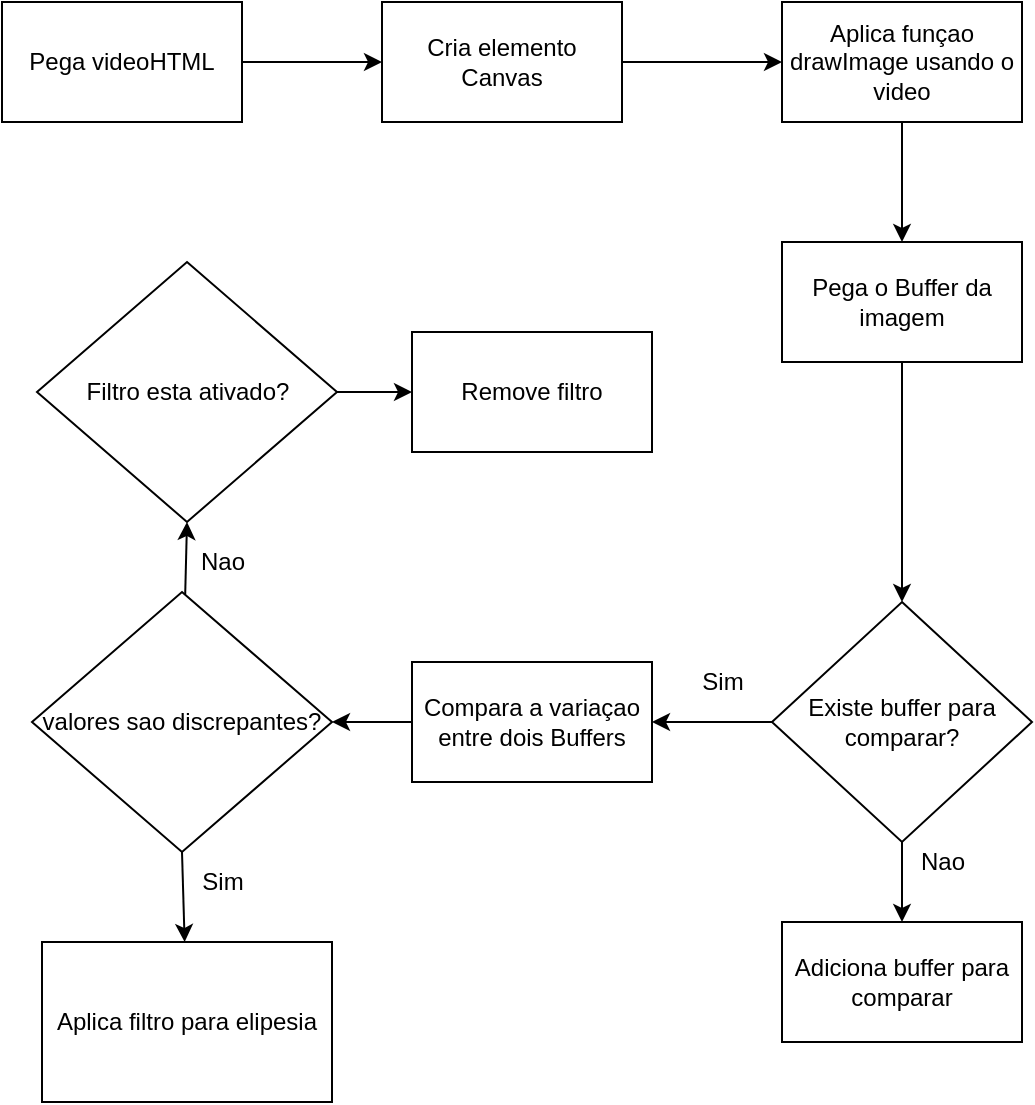 ﻿<mxfile>
    <diagram id="3fcOvykKl_pWXzG1Y4Zv" name="Page-1">
        <mxGraphModel dx="697" dy="613" grid="1" gridSize="10" guides="1" tooltips="1" connect="1" arrows="1" fold="1" page="1" pageScale="1" pageWidth="850" pageHeight="1100" math="0" shadow="0">
            <root>
                <mxCell id="0"/>
                <mxCell id="1" parent="0"/>
                <mxCell id="13" style="edgeStyle=none;html=1;" edge="1" parent="1" source="2" target="3">
                    <mxGeometry relative="1" as="geometry"/>
                </mxCell>
                <mxCell id="2" value="Pega videoHTML" style="rounded=0;whiteSpace=wrap;html=1;" vertex="1" parent="1">
                    <mxGeometry x="60" y="60" width="120" height="60" as="geometry"/>
                </mxCell>
                <mxCell id="14" style="edgeStyle=none;html=1;entryX=0;entryY=0.5;entryDx=0;entryDy=0;" edge="1" parent="1" source="3" target="4">
                    <mxGeometry relative="1" as="geometry"/>
                </mxCell>
                <mxCell id="3" value="Cria elemento Canvas" style="rounded=0;whiteSpace=wrap;html=1;" vertex="1" parent="1">
                    <mxGeometry x="250" y="60" width="120" height="60" as="geometry"/>
                </mxCell>
                <mxCell id="15" style="edgeStyle=none;html=1;" edge="1" parent="1" source="4" target="5">
                    <mxGeometry relative="1" as="geometry"/>
                </mxCell>
                <mxCell id="4" value="Aplica funçao drawImage usando o video" style="rounded=0;whiteSpace=wrap;html=1;" vertex="1" parent="1">
                    <mxGeometry x="450" y="60" width="120" height="60" as="geometry"/>
                </mxCell>
                <mxCell id="17" style="edgeStyle=none;html=1;" edge="1" parent="1" source="5" target="7">
                    <mxGeometry relative="1" as="geometry"/>
                </mxCell>
                <mxCell id="5" value="Pega o Buffer da imagem" style="rounded=0;whiteSpace=wrap;html=1;" vertex="1" parent="1">
                    <mxGeometry x="450" y="180" width="120" height="60" as="geometry"/>
                </mxCell>
                <mxCell id="18" style="edgeStyle=none;html=1;entryX=1;entryY=0.5;entryDx=0;entryDy=0;" edge="1" parent="1" source="7" target="8">
                    <mxGeometry relative="1" as="geometry"/>
                </mxCell>
                <mxCell id="27" style="edgeStyle=none;html=1;" edge="1" parent="1" source="7" target="26">
                    <mxGeometry relative="1" as="geometry"/>
                </mxCell>
                <mxCell id="7" value="Existe buffer para comparar?" style="rhombus;whiteSpace=wrap;html=1;" vertex="1" parent="1">
                    <mxGeometry x="445" y="360" width="130" height="120" as="geometry"/>
                </mxCell>
                <mxCell id="19" style="edgeStyle=none;html=1;entryX=1;entryY=0.5;entryDx=0;entryDy=0;" edge="1" parent="1" source="8" target="9">
                    <mxGeometry relative="1" as="geometry"/>
                </mxCell>
                <mxCell id="8" value="Compara a variaçao entre dois Buffers" style="rounded=0;whiteSpace=wrap;html=1;" vertex="1" parent="1">
                    <mxGeometry x="265" y="390" width="120" height="60" as="geometry"/>
                </mxCell>
                <mxCell id="20" style="edgeStyle=none;html=1;exitX=0.5;exitY=1;exitDx=0;exitDy=0;" edge="1" parent="1" source="9" target="10">
                    <mxGeometry relative="1" as="geometry"/>
                </mxCell>
                <mxCell id="21" style="edgeStyle=none;html=1;entryX=0.5;entryY=1;entryDx=0;entryDy=0;" edge="1" parent="1" source="9" target="11">
                    <mxGeometry relative="1" as="geometry"/>
                </mxCell>
                <mxCell id="9" value="valores sao discrepantes?" style="rhombus;whiteSpace=wrap;html=1;" vertex="1" parent="1">
                    <mxGeometry x="75" y="355" width="150" height="130" as="geometry"/>
                </mxCell>
                <mxCell id="10" value="Aplica filtro para elipesia" style="rounded=0;whiteSpace=wrap;html=1;" vertex="1" parent="1">
                    <mxGeometry x="80" y="530" width="145" height="80" as="geometry"/>
                </mxCell>
                <mxCell id="23" style="edgeStyle=none;html=1;entryX=0;entryY=0.5;entryDx=0;entryDy=0;" edge="1" parent="1" source="11" target="12">
                    <mxGeometry relative="1" as="geometry"/>
                </mxCell>
                <mxCell id="11" value="Filtro esta ativado?" style="rhombus;whiteSpace=wrap;html=1;" vertex="1" parent="1">
                    <mxGeometry x="77.5" y="190" width="150" height="130" as="geometry"/>
                </mxCell>
                <mxCell id="12" value="Remove filtro" style="rounded=0;whiteSpace=wrap;html=1;" vertex="1" parent="1">
                    <mxGeometry x="265" y="225" width="120" height="60" as="geometry"/>
                </mxCell>
                <mxCell id="25" value="Sim" style="text;html=1;align=center;verticalAlign=middle;resizable=0;points=[];autosize=1;strokeColor=none;fillColor=none;" vertex="1" parent="1">
                    <mxGeometry x="400" y="390" width="40" height="20" as="geometry"/>
                </mxCell>
                <mxCell id="26" value="Adiciona buffer para comparar" style="rounded=0;whiteSpace=wrap;html=1;" vertex="1" parent="1">
                    <mxGeometry x="450" y="520" width="120" height="60" as="geometry"/>
                </mxCell>
                <mxCell id="28" value="Nao" style="text;html=1;align=center;verticalAlign=middle;resizable=0;points=[];autosize=1;strokeColor=none;fillColor=none;" vertex="1" parent="1">
                    <mxGeometry x="510" y="480" width="40" height="20" as="geometry"/>
                </mxCell>
                <mxCell id="29" value="Sim" style="text;html=1;align=center;verticalAlign=middle;resizable=0;points=[];autosize=1;strokeColor=none;fillColor=none;" vertex="1" parent="1">
                    <mxGeometry x="150" y="490" width="40" height="20" as="geometry"/>
                </mxCell>
                <mxCell id="30" value="Nao" style="text;html=1;align=center;verticalAlign=middle;resizable=0;points=[];autosize=1;strokeColor=none;fillColor=none;" vertex="1" parent="1">
                    <mxGeometry x="150" y="330" width="40" height="20" as="geometry"/>
                </mxCell>
            </root>
        </mxGraphModel>
    </diagram>
</mxfile>